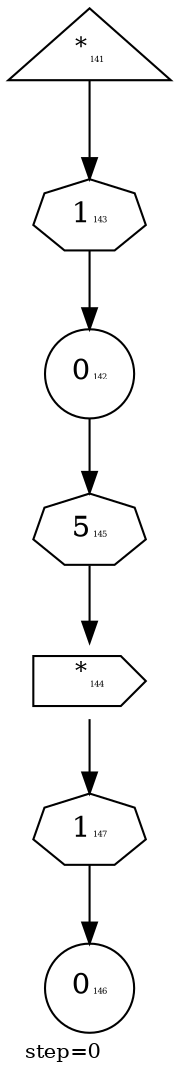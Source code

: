 digraph {
  graph  [labelloc=bottom,labeljust=left,fontsize="10",label="step=0"];
  "141" [shape=triangle,peripheries="1",label=<<SUP>*</SUP><FONT POINT-SIZE='4'>141</FONT>>,labelfontcolor=black,color=black];
  "142" [shape=circle,peripheries="1",label=<0<FONT POINT-SIZE='4'>142</FONT>>,labelfontcolor=black,color=black];
  "144" [shape=cds,peripheries="1",label=<<SUP>*</SUP><FONT POINT-SIZE='4'>144</FONT>>,labelfontcolor=black,color=black];
  "146" [shape=circle,peripheries="1",label=<0<FONT POINT-SIZE='4'>146</FONT>>,labelfontcolor=black,color=black];
  "143" [label=<1<FONT POINT-SIZE='4'>143</FONT>>,peripheries="1",color=black,shape=septagon];
  "141" -> "143" [color=black];
  "143" -> "142" [color=black];
  "145" [label=<5<FONT POINT-SIZE='4'>145</FONT>>,peripheries="1",color=black,shape=septagon];
  "142" -> "145" [color=black];
  "145" -> "144" [color=black];
  "147" [label=<1<FONT POINT-SIZE='4'>147</FONT>>,peripheries="1",color=black,shape=septagon];
  "144" -> "147" [color=black];
  "147" -> "146" [color=black];
}